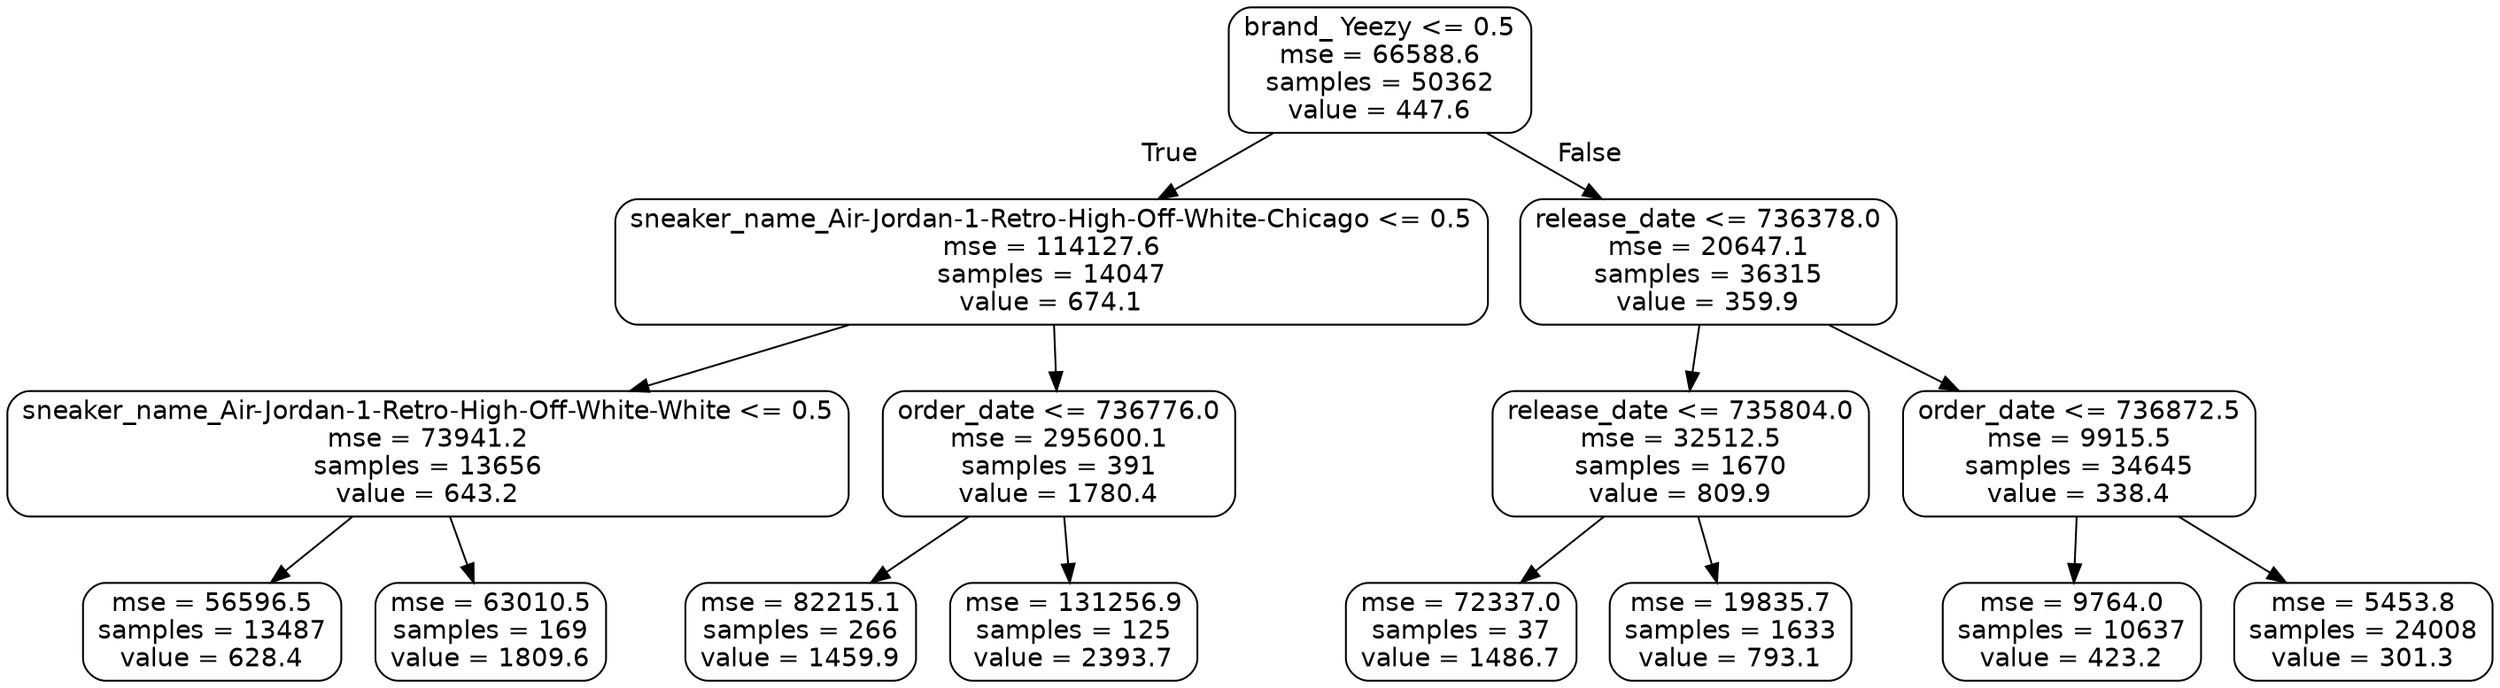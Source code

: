 digraph Tree {
node [shape=box, style="rounded", color="black", fontname=helvetica] ;
edge [fontname=helvetica] ;
0 [label="brand_ Yeezy <= 0.5\nmse = 66588.6\nsamples = 50362\nvalue = 447.6"] ;
1 [label="sneaker_name_Air-Jordan-1-Retro-High-Off-White-Chicago <= 0.5\nmse = 114127.6\nsamples = 14047\nvalue = 674.1"] ;
0 -> 1 [labeldistance=2.5, labelangle=45, headlabel="True"] ;
2 [label="sneaker_name_Air-Jordan-1-Retro-High-Off-White-White <= 0.5\nmse = 73941.2\nsamples = 13656\nvalue = 643.2"] ;
1 -> 2 ;
3 [label="mse = 56596.5\nsamples = 13487\nvalue = 628.4"] ;
2 -> 3 ;
4 [label="mse = 63010.5\nsamples = 169\nvalue = 1809.6"] ;
2 -> 4 ;
5 [label="order_date <= 736776.0\nmse = 295600.1\nsamples = 391\nvalue = 1780.4"] ;
1 -> 5 ;
6 [label="mse = 82215.1\nsamples = 266\nvalue = 1459.9"] ;
5 -> 6 ;
7 [label="mse = 131256.9\nsamples = 125\nvalue = 2393.7"] ;
5 -> 7 ;
8 [label="release_date <= 736378.0\nmse = 20647.1\nsamples = 36315\nvalue = 359.9"] ;
0 -> 8 [labeldistance=2.5, labelangle=-45, headlabel="False"] ;
9 [label="release_date <= 735804.0\nmse = 32512.5\nsamples = 1670\nvalue = 809.9"] ;
8 -> 9 ;
10 [label="mse = 72337.0\nsamples = 37\nvalue = 1486.7"] ;
9 -> 10 ;
11 [label="mse = 19835.7\nsamples = 1633\nvalue = 793.1"] ;
9 -> 11 ;
12 [label="order_date <= 736872.5\nmse = 9915.5\nsamples = 34645\nvalue = 338.4"] ;
8 -> 12 ;
13 [label="mse = 9764.0\nsamples = 10637\nvalue = 423.2"] ;
12 -> 13 ;
14 [label="mse = 5453.8\nsamples = 24008\nvalue = 301.3"] ;
12 -> 14 ;
}